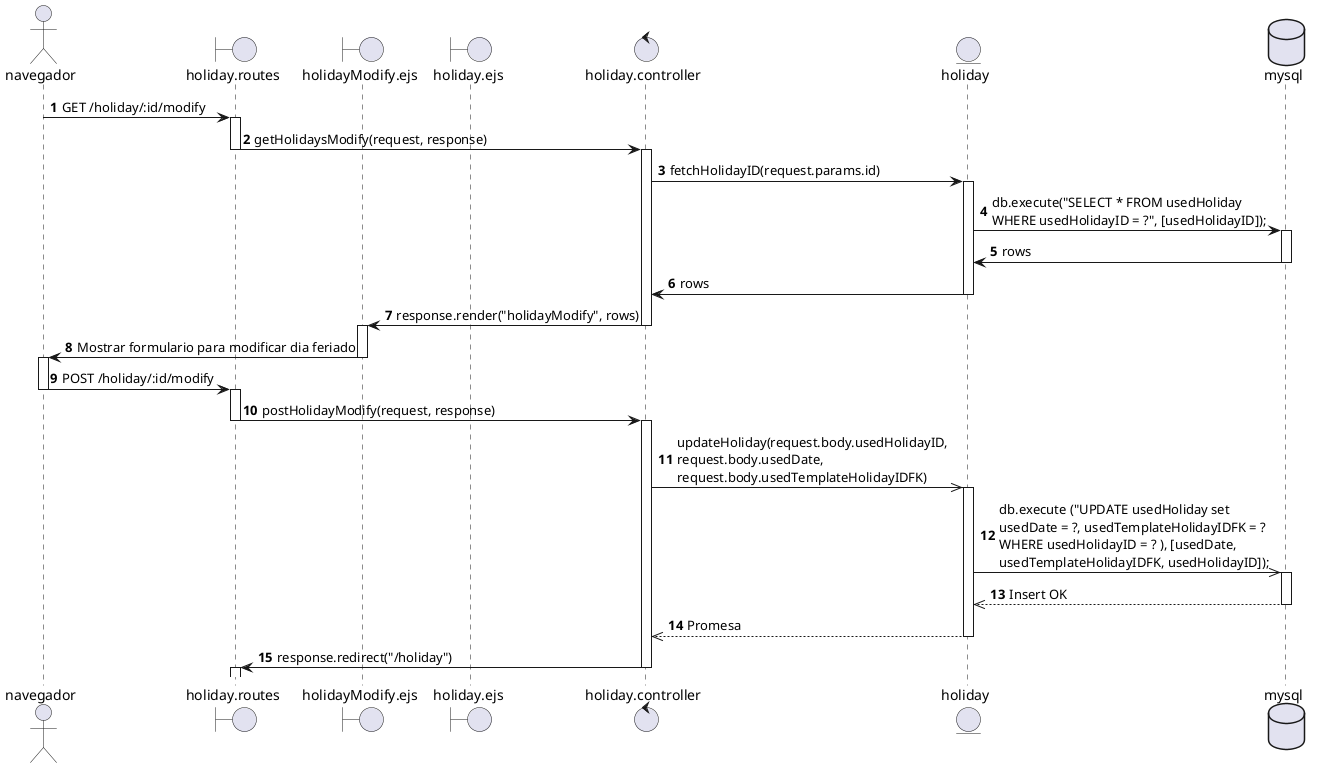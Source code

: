 @startuml CU30 - Superadmin modifica dia feriado
actor navegador
boundary holiday.routes
boundary holidayModify.ejs
boundary holiday.ejs
control holiday.controller
entity holiday
database mysql

autonumber
navegador -> holiday.routes : GET /holiday/:id/modify
activate holiday.routes

holiday.routes -> holiday.controller: getHolidaysModify(request, response)
deactivate holiday.routes
activate holiday.controller

holiday.controller -> holiday: fetchHolidayID(request.params.id)
activate holiday

holiday -> mysql: db.execute("SELECT * FROM usedHoliday \nWHERE usedHolidayID = ?", [usedHolidayID]);
activate mysql
mysql -> holiday: rows
deactivate mysql

holiday -> holiday.controller: rows
deactivate holiday

holiday.controller -> holidayModify.ejs: response.render("holidayModify", rows)
deactivate holiday.controller
activate holidayModify.ejs

holidayModify.ejs -> navegador : Mostrar formulario para modificar dia feriado
deactivate holidayModify.ejs
activate navegador

navegador -> holiday.routes : POST /holiday/:id/modify
deactivate navegador
activate holiday.routes

holiday.routes -> holiday.controller : postHolidayModify(request, response)
deactivate holiday.routes
activate holiday.controller

holiday.controller ->> holiday : updateHoliday(request.body.usedHolidayID, \nrequest.body.usedDate, \nrequest.body.usedTemplateHolidayIDFK)
activate holiday

holiday ->> mysql : db.execute ("UPDATE usedHoliday set \nusedDate = ?, usedTemplateHolidayIDFK = ? \nWHERE usedHolidayID = ? ), [usedDate, \nusedTemplateHolidayIDFK, usedHolidayID]);
activate mysql
mysql -->> holiday : Insert OK
deactivate mysql
holiday -->> holiday.controller : Promesa
deactivate holiday

holiday.controller -> holiday.routes : response.redirect("/holiday")
deactivate holiday.controller
activate holiday.routes
deactivate holiday.routes

@enduml